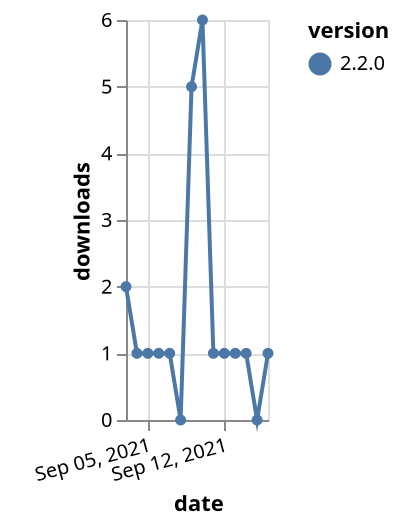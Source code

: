 {"$schema": "https://vega.github.io/schema/vega-lite/v5.json", "description": "A simple bar chart with embedded data.", "data": {"values": [{"date": "2021-09-03", "total": 599, "delta": 2, "version": "2.2.0"}, {"date": "2021-09-04", "total": 600, "delta": 1, "version": "2.2.0"}, {"date": "2021-09-05", "total": 601, "delta": 1, "version": "2.2.0"}, {"date": "2021-09-06", "total": 602, "delta": 1, "version": "2.2.0"}, {"date": "2021-09-07", "total": 603, "delta": 1, "version": "2.2.0"}, {"date": "2021-09-08", "total": 603, "delta": 0, "version": "2.2.0"}, {"date": "2021-09-09", "total": 608, "delta": 5, "version": "2.2.0"}, {"date": "2021-09-10", "total": 614, "delta": 6, "version": "2.2.0"}, {"date": "2021-09-11", "total": 615, "delta": 1, "version": "2.2.0"}, {"date": "2021-09-12", "total": 616, "delta": 1, "version": "2.2.0"}, {"date": "2021-09-13", "total": 617, "delta": 1, "version": "2.2.0"}, {"date": "2021-09-14", "total": 618, "delta": 1, "version": "2.2.0"}, {"date": "2021-09-15", "total": 618, "delta": 0, "version": "2.2.0"}, {"date": "2021-09-16", "total": 619, "delta": 1, "version": "2.2.0"}]}, "width": "container", "mark": {"type": "line", "point": {"filled": true}}, "encoding": {"x": {"field": "date", "type": "temporal", "timeUnit": "yearmonthdate", "title": "date", "axis": {"labelAngle": -15}}, "y": {"field": "delta", "type": "quantitative", "title": "downloads"}, "color": {"field": "version", "type": "nominal"}, "tooltip": {"field": "delta"}}}